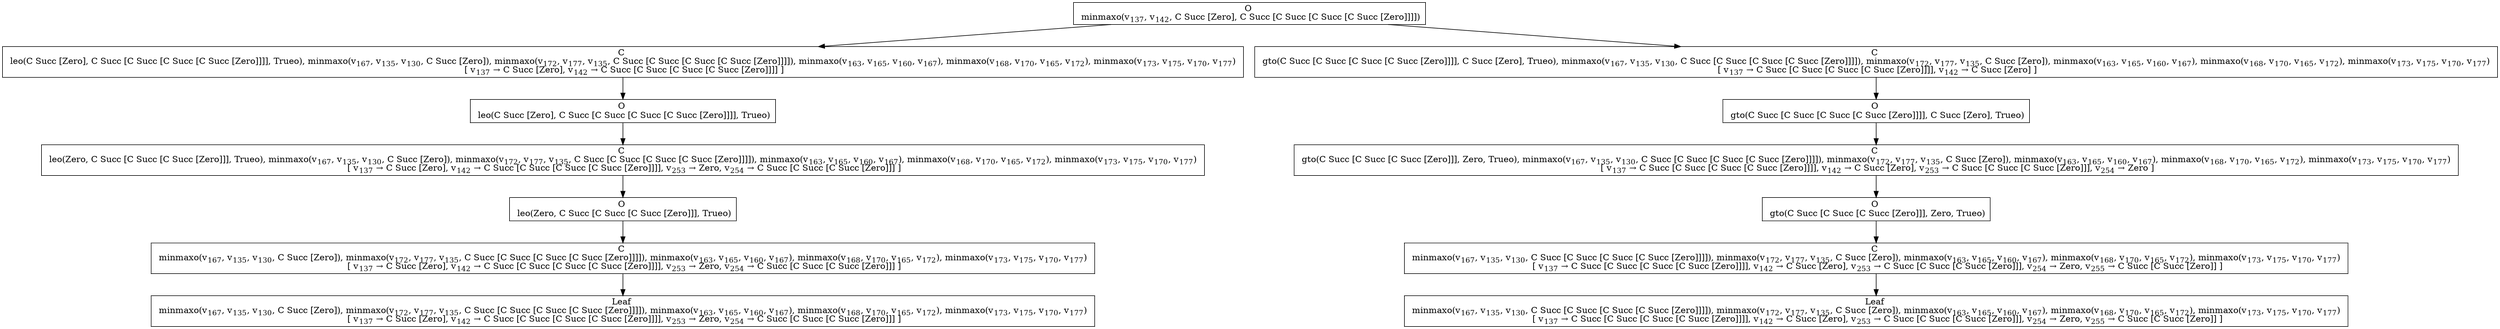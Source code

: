 digraph {
    graph [rankdir=TB
          ,bgcolor=transparent];
    node [shape=box
         ,fillcolor=white
         ,style=filled];
    0 [label=<O <BR/> minmaxo(v<SUB>137</SUB>, v<SUB>142</SUB>, C Succ [Zero], C Succ [C Succ [C Succ [C Succ [Zero]]]])>];
    1 [label=<C <BR/> leo(C Succ [Zero], C Succ [C Succ [C Succ [C Succ [Zero]]]], Trueo), minmaxo(v<SUB>167</SUB>, v<SUB>135</SUB>, v<SUB>130</SUB>, C Succ [Zero]), minmaxo(v<SUB>172</SUB>, v<SUB>177</SUB>, v<SUB>135</SUB>, C Succ [C Succ [C Succ [C Succ [Zero]]]]), minmaxo(v<SUB>163</SUB>, v<SUB>165</SUB>, v<SUB>160</SUB>, v<SUB>167</SUB>), minmaxo(v<SUB>168</SUB>, v<SUB>170</SUB>, v<SUB>165</SUB>, v<SUB>172</SUB>), minmaxo(v<SUB>173</SUB>, v<SUB>175</SUB>, v<SUB>170</SUB>, v<SUB>177</SUB>) <BR/>  [ v<SUB>137</SUB> &rarr; C Succ [Zero], v<SUB>142</SUB> &rarr; C Succ [C Succ [C Succ [C Succ [Zero]]]] ] >];
    2 [label=<C <BR/> gto(C Succ [C Succ [C Succ [C Succ [Zero]]]], C Succ [Zero], Trueo), minmaxo(v<SUB>167</SUB>, v<SUB>135</SUB>, v<SUB>130</SUB>, C Succ [C Succ [C Succ [C Succ [Zero]]]]), minmaxo(v<SUB>172</SUB>, v<SUB>177</SUB>, v<SUB>135</SUB>, C Succ [Zero]), minmaxo(v<SUB>163</SUB>, v<SUB>165</SUB>, v<SUB>160</SUB>, v<SUB>167</SUB>), minmaxo(v<SUB>168</SUB>, v<SUB>170</SUB>, v<SUB>165</SUB>, v<SUB>172</SUB>), minmaxo(v<SUB>173</SUB>, v<SUB>175</SUB>, v<SUB>170</SUB>, v<SUB>177</SUB>) <BR/>  [ v<SUB>137</SUB> &rarr; C Succ [C Succ [C Succ [C Succ [Zero]]]], v<SUB>142</SUB> &rarr; C Succ [Zero] ] >];
    3 [label=<O <BR/> leo(C Succ [Zero], C Succ [C Succ [C Succ [C Succ [Zero]]]], Trueo)>];
    4 [label=<C <BR/> leo(Zero, C Succ [C Succ [C Succ [Zero]]], Trueo), minmaxo(v<SUB>167</SUB>, v<SUB>135</SUB>, v<SUB>130</SUB>, C Succ [Zero]), minmaxo(v<SUB>172</SUB>, v<SUB>177</SUB>, v<SUB>135</SUB>, C Succ [C Succ [C Succ [C Succ [Zero]]]]), minmaxo(v<SUB>163</SUB>, v<SUB>165</SUB>, v<SUB>160</SUB>, v<SUB>167</SUB>), minmaxo(v<SUB>168</SUB>, v<SUB>170</SUB>, v<SUB>165</SUB>, v<SUB>172</SUB>), minmaxo(v<SUB>173</SUB>, v<SUB>175</SUB>, v<SUB>170</SUB>, v<SUB>177</SUB>) <BR/>  [ v<SUB>137</SUB> &rarr; C Succ [Zero], v<SUB>142</SUB> &rarr; C Succ [C Succ [C Succ [C Succ [Zero]]]], v<SUB>253</SUB> &rarr; Zero, v<SUB>254</SUB> &rarr; C Succ [C Succ [C Succ [Zero]]] ] >];
    5 [label=<O <BR/> leo(Zero, C Succ [C Succ [C Succ [Zero]]], Trueo)>];
    6 [label=<C <BR/> minmaxo(v<SUB>167</SUB>, v<SUB>135</SUB>, v<SUB>130</SUB>, C Succ [Zero]), minmaxo(v<SUB>172</SUB>, v<SUB>177</SUB>, v<SUB>135</SUB>, C Succ [C Succ [C Succ [C Succ [Zero]]]]), minmaxo(v<SUB>163</SUB>, v<SUB>165</SUB>, v<SUB>160</SUB>, v<SUB>167</SUB>), minmaxo(v<SUB>168</SUB>, v<SUB>170</SUB>, v<SUB>165</SUB>, v<SUB>172</SUB>), minmaxo(v<SUB>173</SUB>, v<SUB>175</SUB>, v<SUB>170</SUB>, v<SUB>177</SUB>) <BR/>  [ v<SUB>137</SUB> &rarr; C Succ [Zero], v<SUB>142</SUB> &rarr; C Succ [C Succ [C Succ [C Succ [Zero]]]], v<SUB>253</SUB> &rarr; Zero, v<SUB>254</SUB> &rarr; C Succ [C Succ [C Succ [Zero]]] ] >];
    7 [label=<Leaf <BR/> minmaxo(v<SUB>167</SUB>, v<SUB>135</SUB>, v<SUB>130</SUB>, C Succ [Zero]), minmaxo(v<SUB>172</SUB>, v<SUB>177</SUB>, v<SUB>135</SUB>, C Succ [C Succ [C Succ [C Succ [Zero]]]]), minmaxo(v<SUB>163</SUB>, v<SUB>165</SUB>, v<SUB>160</SUB>, v<SUB>167</SUB>), minmaxo(v<SUB>168</SUB>, v<SUB>170</SUB>, v<SUB>165</SUB>, v<SUB>172</SUB>), minmaxo(v<SUB>173</SUB>, v<SUB>175</SUB>, v<SUB>170</SUB>, v<SUB>177</SUB>) <BR/>  [ v<SUB>137</SUB> &rarr; C Succ [Zero], v<SUB>142</SUB> &rarr; C Succ [C Succ [C Succ [C Succ [Zero]]]], v<SUB>253</SUB> &rarr; Zero, v<SUB>254</SUB> &rarr; C Succ [C Succ [C Succ [Zero]]] ] >];
    8 [label=<O <BR/> gto(C Succ [C Succ [C Succ [C Succ [Zero]]]], C Succ [Zero], Trueo)>];
    9 [label=<C <BR/> gto(C Succ [C Succ [C Succ [Zero]]], Zero, Trueo), minmaxo(v<SUB>167</SUB>, v<SUB>135</SUB>, v<SUB>130</SUB>, C Succ [C Succ [C Succ [C Succ [Zero]]]]), minmaxo(v<SUB>172</SUB>, v<SUB>177</SUB>, v<SUB>135</SUB>, C Succ [Zero]), minmaxo(v<SUB>163</SUB>, v<SUB>165</SUB>, v<SUB>160</SUB>, v<SUB>167</SUB>), minmaxo(v<SUB>168</SUB>, v<SUB>170</SUB>, v<SUB>165</SUB>, v<SUB>172</SUB>), minmaxo(v<SUB>173</SUB>, v<SUB>175</SUB>, v<SUB>170</SUB>, v<SUB>177</SUB>) <BR/>  [ v<SUB>137</SUB> &rarr; C Succ [C Succ [C Succ [C Succ [Zero]]]], v<SUB>142</SUB> &rarr; C Succ [Zero], v<SUB>253</SUB> &rarr; C Succ [C Succ [C Succ [Zero]]], v<SUB>254</SUB> &rarr; Zero ] >];
    10 [label=<O <BR/> gto(C Succ [C Succ [C Succ [Zero]]], Zero, Trueo)>];
    11 [label=<C <BR/> minmaxo(v<SUB>167</SUB>, v<SUB>135</SUB>, v<SUB>130</SUB>, C Succ [C Succ [C Succ [C Succ [Zero]]]]), minmaxo(v<SUB>172</SUB>, v<SUB>177</SUB>, v<SUB>135</SUB>, C Succ [Zero]), minmaxo(v<SUB>163</SUB>, v<SUB>165</SUB>, v<SUB>160</SUB>, v<SUB>167</SUB>), minmaxo(v<SUB>168</SUB>, v<SUB>170</SUB>, v<SUB>165</SUB>, v<SUB>172</SUB>), minmaxo(v<SUB>173</SUB>, v<SUB>175</SUB>, v<SUB>170</SUB>, v<SUB>177</SUB>) <BR/>  [ v<SUB>137</SUB> &rarr; C Succ [C Succ [C Succ [C Succ [Zero]]]], v<SUB>142</SUB> &rarr; C Succ [Zero], v<SUB>253</SUB> &rarr; C Succ [C Succ [C Succ [Zero]]], v<SUB>254</SUB> &rarr; Zero, v<SUB>255</SUB> &rarr; C Succ [C Succ [Zero]] ] >];
    12 [label=<Leaf <BR/> minmaxo(v<SUB>167</SUB>, v<SUB>135</SUB>, v<SUB>130</SUB>, C Succ [C Succ [C Succ [C Succ [Zero]]]]), minmaxo(v<SUB>172</SUB>, v<SUB>177</SUB>, v<SUB>135</SUB>, C Succ [Zero]), minmaxo(v<SUB>163</SUB>, v<SUB>165</SUB>, v<SUB>160</SUB>, v<SUB>167</SUB>), minmaxo(v<SUB>168</SUB>, v<SUB>170</SUB>, v<SUB>165</SUB>, v<SUB>172</SUB>), minmaxo(v<SUB>173</SUB>, v<SUB>175</SUB>, v<SUB>170</SUB>, v<SUB>177</SUB>) <BR/>  [ v<SUB>137</SUB> &rarr; C Succ [C Succ [C Succ [C Succ [Zero]]]], v<SUB>142</SUB> &rarr; C Succ [Zero], v<SUB>253</SUB> &rarr; C Succ [C Succ [C Succ [Zero]]], v<SUB>254</SUB> &rarr; Zero, v<SUB>255</SUB> &rarr; C Succ [C Succ [Zero]] ] >];
    0 -> 1 [label=""];
    0 -> 2 [label=""];
    1 -> 3 [label=""];
    2 -> 8 [label=""];
    3 -> 4 [label=""];
    4 -> 5 [label=""];
    5 -> 6 [label=""];
    6 -> 7 [label=""];
    8 -> 9 [label=""];
    9 -> 10 [label=""];
    10 -> 11 [label=""];
    11 -> 12 [label=""];
}